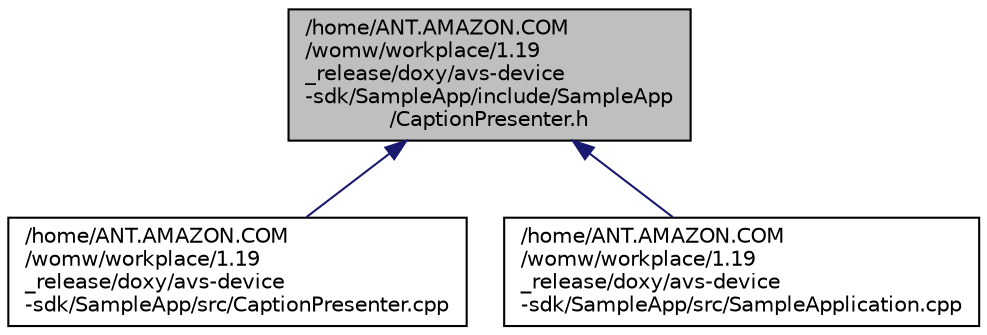 digraph "/home/ANT.AMAZON.COM/womw/workplace/1.19_release/doxy/avs-device-sdk/SampleApp/include/SampleApp/CaptionPresenter.h"
{
  edge [fontname="Helvetica",fontsize="10",labelfontname="Helvetica",labelfontsize="10"];
  node [fontname="Helvetica",fontsize="10",shape=record];
  Node45 [label="/home/ANT.AMAZON.COM\l/womw/workplace/1.19\l_release/doxy/avs-device\l-sdk/SampleApp/include/SampleApp\l/CaptionPresenter.h",height=0.2,width=0.4,color="black", fillcolor="grey75", style="filled", fontcolor="black"];
  Node45 -> Node46 [dir="back",color="midnightblue",fontsize="10",style="solid",fontname="Helvetica"];
  Node46 [label="/home/ANT.AMAZON.COM\l/womw/workplace/1.19\l_release/doxy/avs-device\l-sdk/SampleApp/src/CaptionPresenter.cpp",height=0.2,width=0.4,color="black", fillcolor="white", style="filled",URL="$_caption_presenter_8cpp.html"];
  Node45 -> Node47 [dir="back",color="midnightblue",fontsize="10",style="solid",fontname="Helvetica"];
  Node47 [label="/home/ANT.AMAZON.COM\l/womw/workplace/1.19\l_release/doxy/avs-device\l-sdk/SampleApp/src/SampleApplication.cpp",height=0.2,width=0.4,color="black", fillcolor="white", style="filled",URL="$_sample_application_8cpp.html"];
}
